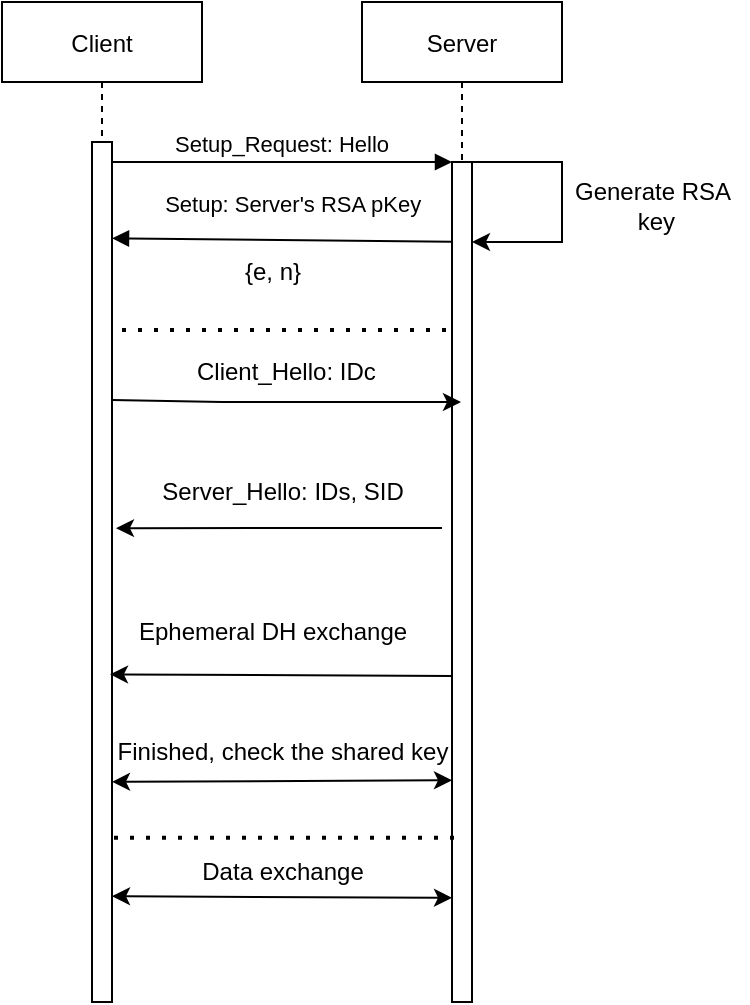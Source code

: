 <mxfile version="20.2.8" type="device"><diagram id="kgpKYQtTHZ0yAKxKKP6v" name="Page-1"><mxGraphModel dx="946" dy="602" grid="0" gridSize="10" guides="1" tooltips="1" connect="1" arrows="1" fold="1" page="1" pageScale="1" pageWidth="850" pageHeight="1100" math="0" shadow="0"><root><mxCell id="0"/><mxCell id="1" parent="0"/><mxCell id="3nuBFxr9cyL0pnOWT2aG-1" value="Client" style="shape=umlLifeline;perimeter=lifelinePerimeter;container=1;collapsible=0;recursiveResize=0;rounded=0;shadow=0;strokeWidth=1;" parent="1" vertex="1"><mxGeometry x="14" y="16" width="100" height="500" as="geometry"/></mxCell><mxCell id="3nuBFxr9cyL0pnOWT2aG-2" value="" style="points=[];perimeter=orthogonalPerimeter;rounded=0;shadow=0;strokeWidth=1;" parent="3nuBFxr9cyL0pnOWT2aG-1" vertex="1"><mxGeometry x="45" y="70" width="10" height="430" as="geometry"/></mxCell><mxCell id="3nuBFxr9cyL0pnOWT2aG-5" value="Server" style="shape=umlLifeline;perimeter=lifelinePerimeter;container=1;collapsible=0;recursiveResize=0;rounded=0;shadow=0;strokeWidth=1;" parent="1" vertex="1"><mxGeometry x="194" y="16" width="100" height="500" as="geometry"/></mxCell><mxCell id="3nuBFxr9cyL0pnOWT2aG-6" value="" style="points=[];perimeter=orthogonalPerimeter;rounded=0;shadow=0;strokeWidth=1;" parent="3nuBFxr9cyL0pnOWT2aG-5" vertex="1"><mxGeometry x="45" y="80" width="10" height="420" as="geometry"/></mxCell><mxCell id="U3XNe1O4NDJvSXMxPf1D-3" value="" style="endArrow=classic;html=1;rounded=0;exitX=0.9;exitY=0;exitDx=0;exitDy=0;exitPerimeter=0;" edge="1" parent="3nuBFxr9cyL0pnOWT2aG-5" source="3nuBFxr9cyL0pnOWT2aG-6" target="3nuBFxr9cyL0pnOWT2aG-6"><mxGeometry width="50" height="50" relative="1" as="geometry"><mxPoint x="110" y="170" as="sourcePoint"/><mxPoint x="120" y="190" as="targetPoint"/><Array as="points"><mxPoint x="100" y="80"/><mxPoint x="100" y="120"/></Array></mxGeometry></mxCell><mxCell id="3nuBFxr9cyL0pnOWT2aG-8" value="Setup_Request: Hello" style="verticalAlign=bottom;endArrow=block;entryX=0;entryY=0;shadow=0;strokeWidth=1;" parent="1" source="3nuBFxr9cyL0pnOWT2aG-2" target="3nuBFxr9cyL0pnOWT2aG-6" edge="1"><mxGeometry relative="1" as="geometry"><mxPoint x="169" y="96" as="sourcePoint"/></mxGeometry></mxCell><mxCell id="3nuBFxr9cyL0pnOWT2aG-9" value="Setup: Server's RSA pKey" style="verticalAlign=bottom;endArrow=block;shadow=0;strokeWidth=1;exitX=0;exitY=0.095;exitDx=0;exitDy=0;exitPerimeter=0;entryX=1;entryY=0.112;entryDx=0;entryDy=0;entryPerimeter=0;" parent="1" source="3nuBFxr9cyL0pnOWT2aG-6" target="3nuBFxr9cyL0pnOWT2aG-2" edge="1"><mxGeometry x="-0.062" y="-9" relative="1" as="geometry"><mxPoint x="134" y="136" as="sourcePoint"/><mxPoint x="74" y="136" as="targetPoint"/><mxPoint as="offset"/></mxGeometry></mxCell><mxCell id="U3XNe1O4NDJvSXMxPf1D-1" value="{e, n}" style="text;html=1;align=center;verticalAlign=middle;resizable=0;points=[];autosize=1;strokeColor=none;fillColor=none;" vertex="1" parent="1"><mxGeometry x="124" y="136" width="50" height="30" as="geometry"/></mxCell><mxCell id="U3XNe1O4NDJvSXMxPf1D-5" value="Generate RSA&lt;br&gt;&amp;nbsp;key" style="text;html=1;align=center;verticalAlign=middle;resizable=0;points=[];autosize=1;strokeColor=none;fillColor=none;" vertex="1" parent="1"><mxGeometry x="291" y="97" width="96" height="41" as="geometry"/></mxCell><mxCell id="U3XNe1O4NDJvSXMxPf1D-10" value="" style="endArrow=classic;html=1;rounded=0;exitX=1;exitY=0.3;exitDx=0;exitDy=0;exitPerimeter=0;" edge="1" parent="1" source="3nuBFxr9cyL0pnOWT2aG-2" target="3nuBFxr9cyL0pnOWT2aG-5"><mxGeometry width="50" height="50" relative="1" as="geometry"><mxPoint x="74" y="216" as="sourcePoint"/><mxPoint x="234" y="216" as="targetPoint"/><Array as="points"><mxPoint x="124" y="216"/></Array></mxGeometry></mxCell><mxCell id="U3XNe1O4NDJvSXMxPf1D-11" value="" style="endArrow=classic;html=1;rounded=0;entryX=1.2;entryY=0.449;entryDx=0;entryDy=0;entryPerimeter=0;" edge="1" parent="1" target="3nuBFxr9cyL0pnOWT2aG-2"><mxGeometry width="50" height="50" relative="1" as="geometry"><mxPoint x="234" y="279" as="sourcePoint"/><mxPoint x="74" y="281" as="targetPoint"/></mxGeometry></mxCell><mxCell id="U3XNe1O4NDJvSXMxPf1D-7" value="&amp;nbsp;Client_Hello: IDc" style="text;html=1;align=center;verticalAlign=middle;resizable=0;points=[];autosize=1;strokeColor=none;fillColor=none;" vertex="1" parent="1"><mxGeometry x="94" y="186" width="120" height="30" as="geometry"/></mxCell><mxCell id="U3XNe1O4NDJvSXMxPf1D-12" value="Server_Hello: IDs, SID" style="text;html=1;align=center;verticalAlign=middle;resizable=0;points=[];autosize=1;strokeColor=none;fillColor=none;" vertex="1" parent="1"><mxGeometry x="84" y="246" width="140" height="30" as="geometry"/></mxCell><mxCell id="U3XNe1O4NDJvSXMxPf1D-13" value="" style="endArrow=classic;html=1;rounded=0;exitX=0;exitY=0.612;exitDx=0;exitDy=0;exitPerimeter=0;entryX=0.9;entryY=0.619;entryDx=0;entryDy=0;entryPerimeter=0;" edge="1" parent="1" source="3nuBFxr9cyL0pnOWT2aG-6" target="3nuBFxr9cyL0pnOWT2aG-2"><mxGeometry width="50" height="50" relative="1" as="geometry"><mxPoint x="174" y="396" as="sourcePoint"/><mxPoint x="74" y="391" as="targetPoint"/></mxGeometry></mxCell><mxCell id="U3XNe1O4NDJvSXMxPf1D-14" value="Ephemeral DH exchange" style="text;html=1;align=center;verticalAlign=middle;resizable=0;points=[];autosize=1;strokeColor=none;fillColor=none;" vertex="1" parent="1"><mxGeometry x="69" y="316" width="160" height="30" as="geometry"/></mxCell><mxCell id="U3XNe1O4NDJvSXMxPf1D-15" value="" style="endArrow=classic;startArrow=classic;html=1;rounded=0;entryX=0;entryY=0.736;entryDx=0;entryDy=0;entryPerimeter=0;exitX=1;exitY=0.744;exitDx=0;exitDy=0;exitPerimeter=0;" edge="1" parent="1" source="3nuBFxr9cyL0pnOWT2aG-2" target="3nuBFxr9cyL0pnOWT2aG-6"><mxGeometry width="50" height="50" relative="1" as="geometry"><mxPoint x="74" y="406" as="sourcePoint"/><mxPoint x="174" y="406" as="targetPoint"/></mxGeometry></mxCell><mxCell id="U3XNe1O4NDJvSXMxPf1D-16" value="Finished, check the shared key" style="text;html=1;align=center;verticalAlign=middle;resizable=0;points=[];autosize=1;strokeColor=none;fillColor=none;" vertex="1" parent="1"><mxGeometry x="59" y="376" width="190" height="30" as="geometry"/></mxCell><mxCell id="U3XNe1O4NDJvSXMxPf1D-17" value="" style="endArrow=classic;startArrow=classic;html=1;rounded=0;exitX=1;exitY=0.877;exitDx=0;exitDy=0;exitPerimeter=0;entryX=0;entryY=0.876;entryDx=0;entryDy=0;entryPerimeter=0;" edge="1" parent="1" source="3nuBFxr9cyL0pnOWT2aG-2" target="3nuBFxr9cyL0pnOWT2aG-6"><mxGeometry width="50" height="50" relative="1" as="geometry"><mxPoint x="114" y="516" as="sourcePoint"/><mxPoint x="164" y="466" as="targetPoint"/></mxGeometry></mxCell><mxCell id="U3XNe1O4NDJvSXMxPf1D-18" value="Data exchange" style="text;html=1;align=center;verticalAlign=middle;resizable=0;points=[];autosize=1;strokeColor=none;fillColor=none;" vertex="1" parent="1"><mxGeometry x="104" y="436" width="100" height="30" as="geometry"/></mxCell><mxCell id="U3XNe1O4NDJvSXMxPf1D-19" value="" style="endArrow=none;dashed=1;html=1;dashPattern=1 3;strokeWidth=2;rounded=0;exitX=1.1;exitY=0.809;exitDx=0;exitDy=0;exitPerimeter=0;" edge="1" parent="1" source="3nuBFxr9cyL0pnOWT2aG-2" target="3nuBFxr9cyL0pnOWT2aG-5"><mxGeometry width="50" height="50" relative="1" as="geometry"><mxPoint x="294" y="266" as="sourcePoint"/><mxPoint x="344" y="216" as="targetPoint"/></mxGeometry></mxCell><mxCell id="U3XNe1O4NDJvSXMxPf1D-20" value="" style="endArrow=none;dashed=1;html=1;dashPattern=1 3;strokeWidth=2;rounded=0;entryX=0;entryY=0.2;entryDx=0;entryDy=0;entryPerimeter=0;" edge="1" parent="1" target="3nuBFxr9cyL0pnOWT2aG-6"><mxGeometry width="50" height="50" relative="1" as="geometry"><mxPoint x="74" y="180" as="sourcePoint"/><mxPoint x="394" y="186" as="targetPoint"/></mxGeometry></mxCell></root></mxGraphModel></diagram></mxfile>